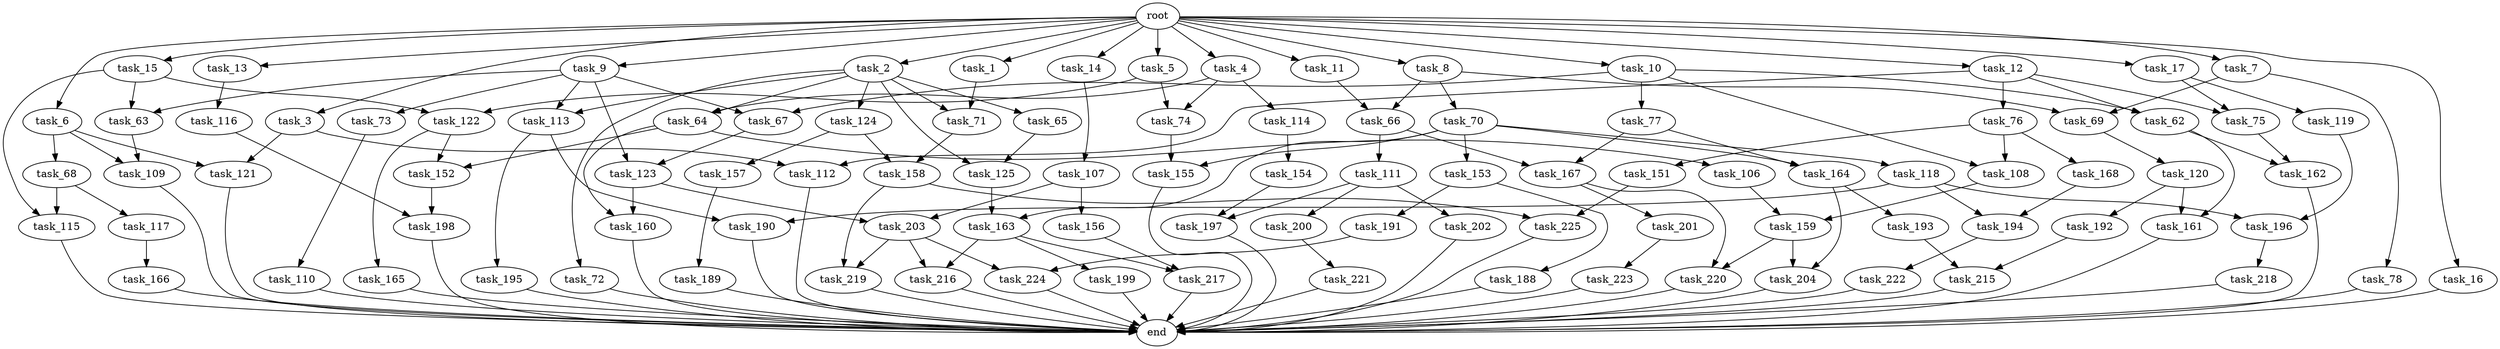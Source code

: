 digraph G {
  task_67 [size="155477816115.200012"];
  task_193 [size="7730941132.800000"];
  task_12 [size="102.400000"];
  task_201 [size="69578470195.199997"];
  task_5 [size="102.400000"];
  task_217 [size="171798691840.000000"];
  task_63 [size="73014444032.000000"];
  task_196 [size="35218731827.200005"];
  task_164 [size="85899345920.000000"];
  task_17 [size="102.400000"];
  task_2 [size="102.400000"];
  task_121 [size="63565515980.800003"];
  task_216 [size="127990025420.800003"];
  task_168 [size="69578470195.199997"];
  task_161 [size="97066260889.600006"];
  task_166 [size="7730941132.800000"];
  task_77 [size="85899345920.000000"];
  task_163 [size="109951162777.600006"];
  task_11 [size="102.400000"];
  task_71 [size="38654705664.000000"];
  task_167 [size="38654705664.000000"];
  task_165 [size="54975581388.800003"];
  task_117 [size="21474836480.000000"];
  task_64 [size="93630287052.800003"];
  task_156 [size="13743895347.200001"];
  task_190 [size="107374182400.000000"];
  root [size="0.000000"];
  task_72 [size="7730941132.800000"];
  task_69 [size="73014444032.000000"];
  task_119 [size="69578470195.199997"];
  task_223 [size="85899345920.000000"];
  task_74 [size="155477816115.200012"];
  task_152 [size="97066260889.600006"];
  task_9 [size="102.400000"];
  task_114 [size="85899345920.000000"];
  task_8 [size="102.400000"];
  task_155 [size="97066260889.600006"];
  task_215 [size="44667659878.400002"];
  task_109 [size="29205777612.800003"];
  task_122 [size="73014444032.000000"];
  task_194 [size="29205777612.800003"];
  task_160 [size="111669149696.000000"];
  task_66 [size="45526653337.600006"];
  task_198 [size="140874927308.800018"];
  task_225 [size="34359738368.000000"];
  task_151 [size="69578470195.199997"];
  task_188 [size="21474836480.000000"];
  task_116 [size="42090679500.800003"];
  task_199 [size="85899345920.000000"];
  task_1 [size="102.400000"];
  task_3 [size="102.400000"];
  task_200 [size="7730941132.800000"];
  task_157 [size="3435973836.800000"];
  task_7 [size="102.400000"];
  task_189 [size="3435973836.800000"];
  task_75 [size="83322365542.400009"];
  task_220 [size="77309411328.000000"];
  task_4 [size="102.400000"];
  end [size="0.000000"];
  task_111 [size="7730941132.800000"];
  task_123 [size="139156940390.399994"];
  task_191 [size="21474836480.000000"];
  task_16 [size="102.400000"];
  task_68 [size="21474836480.000000"];
  task_106 [size="42090679500.800003"];
  task_159 [size="73014444032.000000"];
  task_154 [size="42090679500.800003"];
  task_6 [size="102.400000"];
  task_221 [size="42090679500.800003"];
  task_62 [size="99643241267.200012"];
  task_192 [size="42090679500.800003"];
  task_112 [size="55834574848.000000"];
  task_65 [size="7730941132.800000"];
  task_115 [size="24910810316.800003"];
  task_158 [size="11166914969.600000"];
  task_202 [size="7730941132.800000"];
  task_118 [size="54975581388.800003"];
  task_120 [size="21474836480.000000"];
  task_224 [size="111669149696.000000"];
  task_125 [size="29205777612.800003"];
  task_204 [size="15461882265.600000"];
  task_124 [size="7730941132.800000"];
  task_73 [size="69578470195.199997"];
  task_162 [size="109951162777.600006"];
  task_203 [size="83322365542.400009"];
  task_15 [size="102.400000"];
  task_113 [size="77309411328.000000"];
  task_76 [size="13743895347.200001"];
  task_70 [size="42090679500.800003"];
  task_222 [size="85899345920.000000"];
  task_197 [size="21474836480.000000"];
  task_13 [size="102.400000"];
  task_218 [size="13743895347.200001"];
  task_219 [size="45526653337.600006"];
  task_78 [size="30923764531.200001"];
  task_10 [size="102.400000"];
  task_14 [size="102.400000"];
  task_110 [size="7730941132.800000"];
  task_108 [size="155477816115.200012"];
  task_195 [size="85899345920.000000"];
  task_153 [size="54975581388.800003"];
  task_107 [size="54975581388.800003"];

  task_67 -> task_123 [size="679477248.000000"];
  task_193 -> task_215 [size="301989888.000000"];
  task_12 -> task_112 [size="134217728.000000"];
  task_12 -> task_75 [size="134217728.000000"];
  task_12 -> task_62 [size="134217728.000000"];
  task_12 -> task_76 [size="134217728.000000"];
  task_201 -> task_223 [size="838860800.000000"];
  task_5 -> task_122 [size="679477248.000000"];
  task_5 -> task_74 [size="679477248.000000"];
  task_217 -> end [size="1.000000"];
  task_63 -> task_109 [size="75497472.000000"];
  task_196 -> task_218 [size="134217728.000000"];
  task_164 -> task_204 [size="75497472.000000"];
  task_164 -> task_193 [size="75497472.000000"];
  task_17 -> task_119 [size="679477248.000000"];
  task_17 -> task_75 [size="679477248.000000"];
  task_2 -> task_124 [size="75497472.000000"];
  task_2 -> task_72 [size="75497472.000000"];
  task_2 -> task_64 [size="75497472.000000"];
  task_2 -> task_113 [size="75497472.000000"];
  task_2 -> task_65 [size="75497472.000000"];
  task_2 -> task_125 [size="75497472.000000"];
  task_2 -> task_71 [size="75497472.000000"];
  task_121 -> end [size="1.000000"];
  task_216 -> end [size="1.000000"];
  task_168 -> task_194 [size="75497472.000000"];
  task_161 -> end [size="1.000000"];
  task_166 -> end [size="1.000000"];
  task_77 -> task_164 [size="301989888.000000"];
  task_77 -> task_167 [size="301989888.000000"];
  task_163 -> task_199 [size="838860800.000000"];
  task_163 -> task_216 [size="838860800.000000"];
  task_163 -> task_217 [size="838860800.000000"];
  task_11 -> task_66 [size="33554432.000000"];
  task_71 -> task_158 [size="75497472.000000"];
  task_167 -> task_220 [size="679477248.000000"];
  task_167 -> task_201 [size="679477248.000000"];
  task_165 -> end [size="1.000000"];
  task_117 -> task_166 [size="75497472.000000"];
  task_64 -> task_152 [size="411041792.000000"];
  task_64 -> task_106 [size="411041792.000000"];
  task_64 -> task_160 [size="411041792.000000"];
  task_156 -> task_217 [size="838860800.000000"];
  task_190 -> end [size="1.000000"];
  root -> task_7 [size="1.000000"];
  root -> task_8 [size="1.000000"];
  root -> task_12 [size="1.000000"];
  root -> task_4 [size="1.000000"];
  root -> task_1 [size="1.000000"];
  root -> task_3 [size="1.000000"];
  root -> task_16 [size="1.000000"];
  root -> task_5 [size="1.000000"];
  root -> task_10 [size="1.000000"];
  root -> task_6 [size="1.000000"];
  root -> task_17 [size="1.000000"];
  root -> task_9 [size="1.000000"];
  root -> task_11 [size="1.000000"];
  root -> task_2 [size="1.000000"];
  root -> task_13 [size="1.000000"];
  root -> task_14 [size="1.000000"];
  root -> task_15 [size="1.000000"];
  task_72 -> end [size="1.000000"];
  task_69 -> task_120 [size="209715200.000000"];
  task_119 -> task_196 [size="134217728.000000"];
  task_223 -> end [size="1.000000"];
  task_74 -> task_155 [size="411041792.000000"];
  task_152 -> task_198 [size="536870912.000000"];
  task_9 -> task_67 [size="679477248.000000"];
  task_9 -> task_63 [size="679477248.000000"];
  task_9 -> task_123 [size="679477248.000000"];
  task_9 -> task_73 [size="679477248.000000"];
  task_9 -> task_113 [size="679477248.000000"];
  task_114 -> task_154 [size="411041792.000000"];
  task_8 -> task_66 [size="411041792.000000"];
  task_8 -> task_69 [size="411041792.000000"];
  task_8 -> task_70 [size="411041792.000000"];
  task_155 -> end [size="1.000000"];
  task_215 -> end [size="1.000000"];
  task_109 -> end [size="1.000000"];
  task_122 -> task_152 [size="536870912.000000"];
  task_122 -> task_165 [size="536870912.000000"];
  task_194 -> task_222 [size="838860800.000000"];
  task_160 -> end [size="1.000000"];
  task_66 -> task_111 [size="75497472.000000"];
  task_66 -> task_167 [size="75497472.000000"];
  task_198 -> end [size="1.000000"];
  task_225 -> end [size="1.000000"];
  task_151 -> task_225 [size="301989888.000000"];
  task_188 -> end [size="1.000000"];
  task_116 -> task_198 [size="838860800.000000"];
  task_199 -> end [size="1.000000"];
  task_1 -> task_71 [size="301989888.000000"];
  task_3 -> task_112 [size="411041792.000000"];
  task_3 -> task_121 [size="411041792.000000"];
  task_200 -> task_221 [size="411041792.000000"];
  task_157 -> task_189 [size="33554432.000000"];
  task_7 -> task_69 [size="301989888.000000"];
  task_7 -> task_78 [size="301989888.000000"];
  task_189 -> end [size="1.000000"];
  task_75 -> task_162 [size="536870912.000000"];
  task_220 -> end [size="1.000000"];
  task_4 -> task_64 [size="838860800.000000"];
  task_4 -> task_114 [size="838860800.000000"];
  task_4 -> task_74 [size="838860800.000000"];
  task_111 -> task_202 [size="75497472.000000"];
  task_111 -> task_200 [size="75497472.000000"];
  task_111 -> task_197 [size="75497472.000000"];
  task_123 -> task_160 [size="679477248.000000"];
  task_123 -> task_203 [size="679477248.000000"];
  task_191 -> task_224 [size="679477248.000000"];
  task_16 -> end [size="1.000000"];
  task_68 -> task_115 [size="209715200.000000"];
  task_68 -> task_117 [size="209715200.000000"];
  task_106 -> task_159 [size="301989888.000000"];
  task_159 -> task_220 [size="75497472.000000"];
  task_159 -> task_204 [size="75497472.000000"];
  task_154 -> task_197 [size="134217728.000000"];
  task_6 -> task_109 [size="209715200.000000"];
  task_6 -> task_121 [size="209715200.000000"];
  task_6 -> task_68 [size="209715200.000000"];
  task_221 -> end [size="1.000000"];
  task_62 -> task_161 [size="536870912.000000"];
  task_62 -> task_162 [size="536870912.000000"];
  task_192 -> task_215 [size="134217728.000000"];
  task_112 -> end [size="1.000000"];
  task_65 -> task_125 [size="209715200.000000"];
  task_115 -> end [size="1.000000"];
  task_158 -> task_219 [size="33554432.000000"];
  task_158 -> task_225 [size="33554432.000000"];
  task_202 -> end [size="1.000000"];
  task_118 -> task_190 [size="209715200.000000"];
  task_118 -> task_194 [size="209715200.000000"];
  task_118 -> task_196 [size="209715200.000000"];
  task_120 -> task_192 [size="411041792.000000"];
  task_120 -> task_161 [size="411041792.000000"];
  task_224 -> end [size="1.000000"];
  task_125 -> task_163 [size="536870912.000000"];
  task_204 -> end [size="1.000000"];
  task_124 -> task_157 [size="33554432.000000"];
  task_124 -> task_158 [size="33554432.000000"];
  task_73 -> task_110 [size="75497472.000000"];
  task_162 -> end [size="1.000000"];
  task_203 -> task_219 [size="411041792.000000"];
  task_203 -> task_216 [size="411041792.000000"];
  task_203 -> task_224 [size="411041792.000000"];
  task_15 -> task_63 [size="33554432.000000"];
  task_15 -> task_115 [size="33554432.000000"];
  task_15 -> task_122 [size="33554432.000000"];
  task_113 -> task_190 [size="838860800.000000"];
  task_113 -> task_195 [size="838860800.000000"];
  task_76 -> task_108 [size="679477248.000000"];
  task_76 -> task_168 [size="679477248.000000"];
  task_76 -> task_151 [size="679477248.000000"];
  task_70 -> task_118 [size="536870912.000000"];
  task_70 -> task_155 [size="536870912.000000"];
  task_70 -> task_153 [size="536870912.000000"];
  task_70 -> task_163 [size="536870912.000000"];
  task_70 -> task_164 [size="536870912.000000"];
  task_222 -> end [size="1.000000"];
  task_197 -> end [size="1.000000"];
  task_13 -> task_116 [size="411041792.000000"];
  task_218 -> end [size="1.000000"];
  task_219 -> end [size="1.000000"];
  task_78 -> end [size="1.000000"];
  task_10 -> task_67 [size="838860800.000000"];
  task_10 -> task_108 [size="838860800.000000"];
  task_10 -> task_62 [size="838860800.000000"];
  task_10 -> task_77 [size="838860800.000000"];
  task_14 -> task_107 [size="536870912.000000"];
  task_110 -> end [size="1.000000"];
  task_108 -> task_159 [size="411041792.000000"];
  task_195 -> end [size="1.000000"];
  task_153 -> task_188 [size="209715200.000000"];
  task_153 -> task_191 [size="209715200.000000"];
  task_107 -> task_156 [size="134217728.000000"];
  task_107 -> task_203 [size="134217728.000000"];
}
